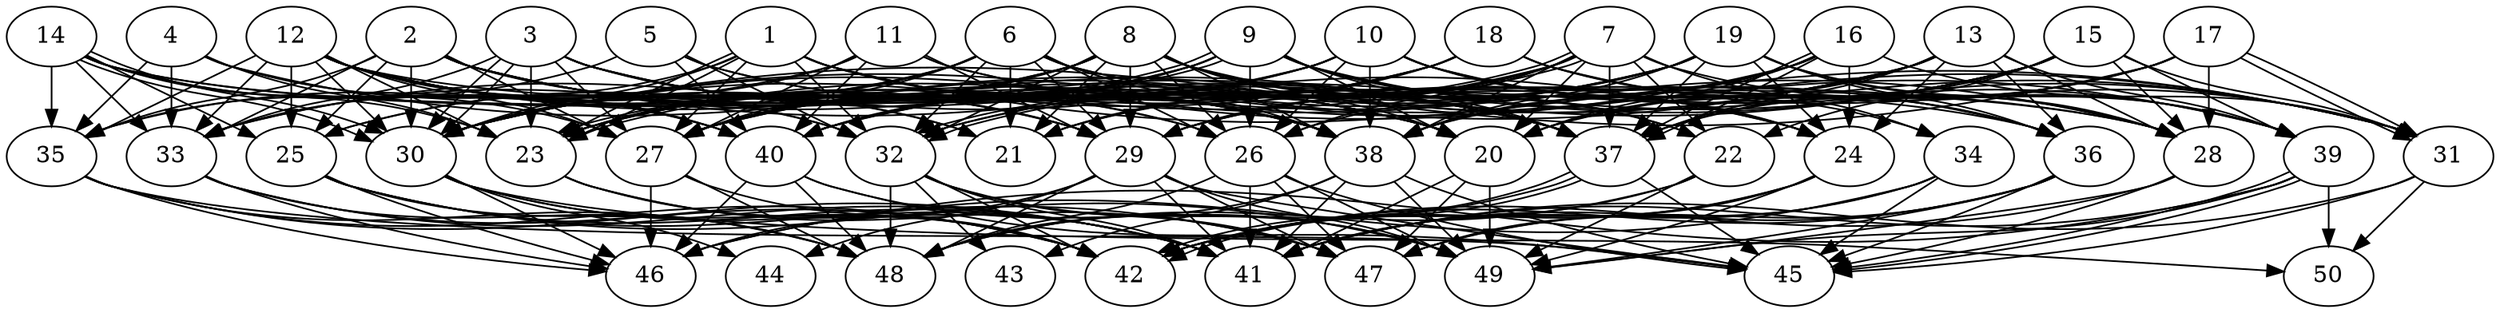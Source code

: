 // DAG automatically generated by daggen at Tue Aug  6 16:32:29 2019
// ./daggen --dot -n 50 --ccr 0.4 --fat 0.7 --regular 0.5 --density 0.7 --mindata 5242880 --maxdata 52428800 
digraph G {
  1 [size="87283200", alpha="0.12", expect_size="34913280"] 
  1 -> 23 [size ="34913280"]
  1 -> 23 [size ="34913280"]
  1 -> 24 [size ="34913280"]
  1 -> 27 [size ="34913280"]
  1 -> 30 [size ="34913280"]
  1 -> 31 [size ="34913280"]
  1 -> 32 [size ="34913280"]
  1 -> 33 [size ="34913280"]
  1 -> 37 [size ="34913280"]
  1 -> 38 [size ="34913280"]
  2 [size="37240320", alpha="0.07", expect_size="14896128"] 
  2 -> 20 [size ="14896128"]
  2 -> 21 [size ="14896128"]
  2 -> 24 [size ="14896128"]
  2 -> 25 [size ="14896128"]
  2 -> 27 [size ="14896128"]
  2 -> 29 [size ="14896128"]
  2 -> 30 [size ="14896128"]
  2 -> 33 [size ="14896128"]
  2 -> 35 [size ="14896128"]
  2 -> 37 [size ="14896128"]
  2 -> 38 [size ="14896128"]
  3 [size="97228800", alpha="0.18", expect_size="38891520"] 
  3 -> 20 [size ="38891520"]
  3 -> 23 [size ="38891520"]
  3 -> 26 [size ="38891520"]
  3 -> 27 [size ="38891520"]
  3 -> 29 [size ="38891520"]
  3 -> 30 [size ="38891520"]
  3 -> 30 [size ="38891520"]
  3 -> 33 [size ="38891520"]
  3 -> 37 [size ="38891520"]
  3 -> 38 [size ="38891520"]
  4 [size="111321600", alpha="0.08", expect_size="44528640"] 
  4 -> 23 [size ="44528640"]
  4 -> 32 [size ="44528640"]
  4 -> 33 [size ="44528640"]
  4 -> 35 [size ="44528640"]
  4 -> 37 [size ="44528640"]
  4 -> 40 [size ="44528640"]
  5 [size="105169920", alpha="0.18", expect_size="42067968"] 
  5 -> 20 [size ="42067968"]
  5 -> 32 [size ="42067968"]
  5 -> 35 [size ="42067968"]
  5 -> 38 [size ="42067968"]
  5 -> 40 [size ="42067968"]
  6 [size="98823680", alpha="0.03", expect_size="39529472"] 
  6 -> 21 [size ="39529472"]
  6 -> 23 [size ="39529472"]
  6 -> 25 [size ="39529472"]
  6 -> 26 [size ="39529472"]
  6 -> 27 [size ="39529472"]
  6 -> 29 [size ="39529472"]
  6 -> 30 [size ="39529472"]
  6 -> 32 [size ="39529472"]
  6 -> 36 [size ="39529472"]
  6 -> 38 [size ="39529472"]
  6 -> 39 [size ="39529472"]
  7 [size="74204160", alpha="0.09", expect_size="29681664"] 
  7 -> 20 [size ="29681664"]
  7 -> 21 [size ="29681664"]
  7 -> 22 [size ="29681664"]
  7 -> 26 [size ="29681664"]
  7 -> 29 [size ="29681664"]
  7 -> 30 [size ="29681664"]
  7 -> 32 [size ="29681664"]
  7 -> 32 [size ="29681664"]
  7 -> 34 [size ="29681664"]
  7 -> 37 [size ="29681664"]
  7 -> 38 [size ="29681664"]
  7 -> 39 [size ="29681664"]
  8 [size="97341440", alpha="0.03", expect_size="38936576"] 
  8 -> 20 [size ="38936576"]
  8 -> 21 [size ="38936576"]
  8 -> 22 [size ="38936576"]
  8 -> 23 [size ="38936576"]
  8 -> 25 [size ="38936576"]
  8 -> 26 [size ="38936576"]
  8 -> 27 [size ="38936576"]
  8 -> 29 [size ="38936576"]
  8 -> 31 [size ="38936576"]
  8 -> 32 [size ="38936576"]
  8 -> 33 [size ="38936576"]
  8 -> 37 [size ="38936576"]
  8 -> 38 [size ="38936576"]
  9 [size="18321920", alpha="0.08", expect_size="7328768"] 
  9 -> 20 [size ="7328768"]
  9 -> 22 [size ="7328768"]
  9 -> 23 [size ="7328768"]
  9 -> 23 [size ="7328768"]
  9 -> 24 [size ="7328768"]
  9 -> 26 [size ="7328768"]
  9 -> 27 [size ="7328768"]
  9 -> 30 [size ="7328768"]
  9 -> 31 [size ="7328768"]
  9 -> 37 [size ="7328768"]
  9 -> 40 [size ="7328768"]
  10 [size="96821760", alpha="0.07", expect_size="38728704"] 
  10 -> 23 [size ="38728704"]
  10 -> 24 [size ="38728704"]
  10 -> 26 [size ="38728704"]
  10 -> 27 [size ="38728704"]
  10 -> 33 [size ="38728704"]
  10 -> 34 [size ="38728704"]
  10 -> 36 [size ="38728704"]
  10 -> 38 [size ="38728704"]
  10 -> 39 [size ="38728704"]
  10 -> 40 [size ="38728704"]
  11 [size="31879680", alpha="0.09", expect_size="12751872"] 
  11 -> 27 [size ="12751872"]
  11 -> 28 [size ="12751872"]
  11 -> 29 [size ="12751872"]
  11 -> 30 [size ="12751872"]
  11 -> 31 [size ="12751872"]
  11 -> 35 [size ="12751872"]
  11 -> 40 [size ="12751872"]
  12 [size="102653440", alpha="0.01", expect_size="41061376"] 
  12 -> 20 [size ="41061376"]
  12 -> 21 [size ="41061376"]
  12 -> 23 [size ="41061376"]
  12 -> 25 [size ="41061376"]
  12 -> 26 [size ="41061376"]
  12 -> 27 [size ="41061376"]
  12 -> 28 [size ="41061376"]
  12 -> 29 [size ="41061376"]
  12 -> 30 [size ="41061376"]
  12 -> 32 [size ="41061376"]
  12 -> 33 [size ="41061376"]
  12 -> 35 [size ="41061376"]
  12 -> 38 [size ="41061376"]
  12 -> 40 [size ="41061376"]
  13 [size="25303040", alpha="0.04", expect_size="10121216"] 
  13 -> 20 [size ="10121216"]
  13 -> 24 [size ="10121216"]
  13 -> 27 [size ="10121216"]
  13 -> 28 [size ="10121216"]
  13 -> 29 [size ="10121216"]
  13 -> 30 [size ="10121216"]
  13 -> 36 [size ="10121216"]
  13 -> 37 [size ="10121216"]
  13 -> 38 [size ="10121216"]
  13 -> 39 [size ="10121216"]
  14 [size="13227520", alpha="0.03", expect_size="5291008"] 
  14 -> 23 [size ="5291008"]
  14 -> 25 [size ="5291008"]
  14 -> 27 [size ="5291008"]
  14 -> 28 [size ="5291008"]
  14 -> 30 [size ="5291008"]
  14 -> 30 [size ="5291008"]
  14 -> 33 [size ="5291008"]
  14 -> 35 [size ="5291008"]
  14 -> 36 [size ="5291008"]
  14 -> 40 [size ="5291008"]
  15 [size="61163520", alpha="0.00", expect_size="24465408"] 
  15 -> 22 [size ="24465408"]
  15 -> 27 [size ="24465408"]
  15 -> 28 [size ="24465408"]
  15 -> 29 [size ="24465408"]
  15 -> 31 [size ="24465408"]
  15 -> 32 [size ="24465408"]
  15 -> 37 [size ="24465408"]
  15 -> 39 [size ="24465408"]
  15 -> 40 [size ="24465408"]
  16 [size="51018240", alpha="0.12", expect_size="20407296"] 
  16 -> 20 [size ="20407296"]
  16 -> 24 [size ="20407296"]
  16 -> 26 [size ="20407296"]
  16 -> 30 [size ="20407296"]
  16 -> 31 [size ="20407296"]
  16 -> 37 [size ="20407296"]
  16 -> 37 [size ="20407296"]
  16 -> 38 [size ="20407296"]
  17 [size="66644480", alpha="0.12", expect_size="26657792"] 
  17 -> 20 [size ="26657792"]
  17 -> 28 [size ="26657792"]
  17 -> 30 [size ="26657792"]
  17 -> 31 [size ="26657792"]
  17 -> 31 [size ="26657792"]
  17 -> 37 [size ="26657792"]
  17 -> 38 [size ="26657792"]
  18 [size="118497280", alpha="0.04", expect_size="47398912"] 
  18 -> 21 [size ="47398912"]
  18 -> 23 [size ="47398912"]
  18 -> 27 [size ="47398912"]
  18 -> 28 [size ="47398912"]
  18 -> 31 [size ="47398912"]
  18 -> 36 [size ="47398912"]
  18 -> 40 [size ="47398912"]
  19 [size="19868160", alpha="0.16", expect_size="7947264"] 
  19 -> 21 [size ="7947264"]
  19 -> 23 [size ="7947264"]
  19 -> 24 [size ="7947264"]
  19 -> 28 [size ="7947264"]
  19 -> 29 [size ="7947264"]
  19 -> 32 [size ="7947264"]
  19 -> 36 [size ="7947264"]
  19 -> 37 [size ="7947264"]
  19 -> 38 [size ="7947264"]
  19 -> 39 [size ="7947264"]
  19 -> 40 [size ="7947264"]
  20 [size="69245440", alpha="0.04", expect_size="27698176"] 
  20 -> 41 [size ="27698176"]
  20 -> 47 [size ="27698176"]
  20 -> 49 [size ="27698176"]
  21 [size="112993280", alpha="0.05", expect_size="45197312"] 
  22 [size="46028800", alpha="0.09", expect_size="18411520"] 
  22 -> 42 [size ="18411520"]
  22 -> 48 [size ="18411520"]
  22 -> 49 [size ="18411520"]
  23 [size="50608640", alpha="0.08", expect_size="20243456"] 
  23 -> 41 [size ="20243456"]
  23 -> 42 [size ="20243456"]
  23 -> 47 [size ="20243456"]
  24 [size="74293760", alpha="0.04", expect_size="29717504"] 
  24 -> 41 [size ="29717504"]
  24 -> 42 [size ="29717504"]
  24 -> 47 [size ="29717504"]
  24 -> 49 [size ="29717504"]
  25 [size="90959360", alpha="0.15", expect_size="36383744"] 
  25 -> 41 [size ="36383744"]
  25 -> 46 [size ="36383744"]
  25 -> 47 [size ="36383744"]
  25 -> 48 [size ="36383744"]
  25 -> 49 [size ="36383744"]
  26 [size="91814400", alpha="0.00", expect_size="36725760"] 
  26 -> 41 [size ="36725760"]
  26 -> 45 [size ="36725760"]
  26 -> 47 [size ="36725760"]
  26 -> 48 [size ="36725760"]
  26 -> 49 [size ="36725760"]
  27 [size="46394880", alpha="0.16", expect_size="18557952"] 
  27 -> 42 [size ="18557952"]
  27 -> 46 [size ="18557952"]
  27 -> 48 [size ="18557952"]
  28 [size="120064000", alpha="0.07", expect_size="48025600"] 
  28 -> 42 [size ="48025600"]
  28 -> 45 [size ="48025600"]
  28 -> 49 [size ="48025600"]
  29 [size="25093120", alpha="0.18", expect_size="10037248"] 
  29 -> 41 [size ="10037248"]
  29 -> 44 [size ="10037248"]
  29 -> 45 [size ="10037248"]
  29 -> 46 [size ="10037248"]
  29 -> 47 [size ="10037248"]
  29 -> 48 [size ="10037248"]
  29 -> 49 [size ="10037248"]
  30 [size="121838080", alpha="0.03", expect_size="48735232"] 
  30 -> 41 [size ="48735232"]
  30 -> 42 [size ="48735232"]
  30 -> 44 [size ="48735232"]
  30 -> 46 [size ="48735232"]
  30 -> 50 [size ="48735232"]
  31 [size="29222400", alpha="0.12", expect_size="11688960"] 
  31 -> 41 [size ="11688960"]
  31 -> 45 [size ="11688960"]
  31 -> 50 [size ="11688960"]
  32 [size="57356800", alpha="0.15", expect_size="22942720"] 
  32 -> 41 [size ="22942720"]
  32 -> 42 [size ="22942720"]
  32 -> 43 [size ="22942720"]
  32 -> 47 [size ="22942720"]
  32 -> 48 [size ="22942720"]
  32 -> 49 [size ="22942720"]
  33 [size="112407040", alpha="0.01", expect_size="44962816"] 
  33 -> 41 [size ="44962816"]
  33 -> 42 [size ="44962816"]
  33 -> 46 [size ="44962816"]
  33 -> 48 [size ="44962816"]
  34 [size="42572800", alpha="0.07", expect_size="17029120"] 
  34 -> 41 [size ="17029120"]
  34 -> 45 [size ="17029120"]
  34 -> 46 [size ="17029120"]
  34 -> 47 [size ="17029120"]
  35 [size="64028160", alpha="0.01", expect_size="25611264"] 
  35 -> 41 [size ="25611264"]
  35 -> 42 [size ="25611264"]
  35 -> 45 [size ="25611264"]
  35 -> 46 [size ="25611264"]
  35 -> 48 [size ="25611264"]
  36 [size="32908800", alpha="0.01", expect_size="13163520"] 
  36 -> 41 [size ="13163520"]
  36 -> 42 [size ="13163520"]
  36 -> 45 [size ="13163520"]
  36 -> 47 [size ="13163520"]
  36 -> 49 [size ="13163520"]
  37 [size="34931200", alpha="0.11", expect_size="13972480"] 
  37 -> 42 [size ="13972480"]
  37 -> 42 [size ="13972480"]
  37 -> 45 [size ="13972480"]
  37 -> 48 [size ="13972480"]
  38 [size="13230080", alpha="0.18", expect_size="5292032"] 
  38 -> 41 [size ="5292032"]
  38 -> 43 [size ="5292032"]
  38 -> 45 [size ="5292032"]
  38 -> 48 [size ="5292032"]
  38 -> 49 [size ="5292032"]
  39 [size="52042240", alpha="0.06", expect_size="20816896"] 
  39 -> 41 [size ="20816896"]
  39 -> 45 [size ="20816896"]
  39 -> 45 [size ="20816896"]
  39 -> 46 [size ="20816896"]
  39 -> 49 [size ="20816896"]
  39 -> 50 [size ="20816896"]
  40 [size="38615040", alpha="0.04", expect_size="15446016"] 
  40 -> 45 [size ="15446016"]
  40 -> 46 [size ="15446016"]
  40 -> 48 [size ="15446016"]
  40 -> 49 [size ="15446016"]
  41 [size="56665600", alpha="0.19", expect_size="22666240"] 
  42 [size="124966400", alpha="0.20", expect_size="49986560"] 
  43 [size="97136640", alpha="0.07", expect_size="38854656"] 
  44 [size="103339520", alpha="0.04", expect_size="41335808"] 
  45 [size="25730560", alpha="0.14", expect_size="10292224"] 
  46 [size="30330880", alpha="0.18", expect_size="12132352"] 
  47 [size="37091840", alpha="0.07", expect_size="14836736"] 
  48 [size="99548160", alpha="0.15", expect_size="39819264"] 
  49 [size="87165440", alpha="0.05", expect_size="34866176"] 
  50 [size="124666880", alpha="0.13", expect_size="49866752"] 
}
